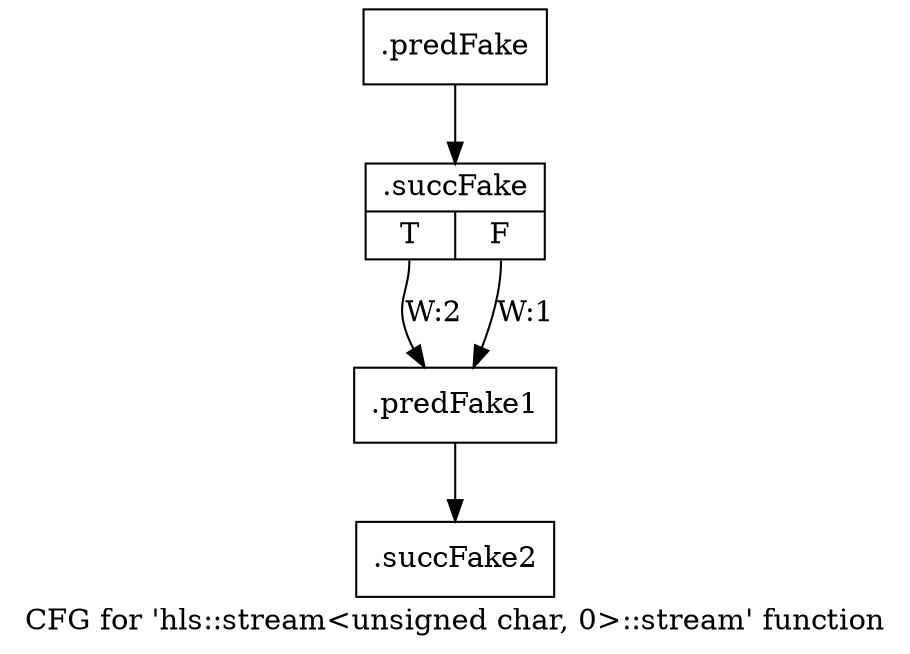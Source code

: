 digraph "CFG for 'hls::stream\<unsigned char, 0\>::stream' function" {
	label="CFG for 'hls::stream\<unsigned char, 0\>::stream' function";

	Node0x522d5a0 [shape=record,filename="",linenumber="",label="{.predFake}"];
	Node0x522d5a0 -> Node0x52d76c0[ callList="" memoryops="" filename="/home/akhilkushe/Xilinx/Vitis_HLS/2021.2/include/hls_stream_thread_unsafe.h" execusionnum="1"];
	Node0x52d76c0 [shape=record,filename="/home/akhilkushe/Xilinx/Vitis_HLS/2021.2/include/hls_stream_thread_unsafe.h",linenumber="285",label="{.succFake|{<s0>T|<s1>F}}"];
	Node0x52d76c0:s0 -> Node0x522eba0[label="W:2" callList="" memoryops="" filename="/home/akhilkushe/Xilinx/Vitis_HLS/2021.2/include/hls_stream_thread_unsafe.h" execusionnum="1"];
	Node0x52d76c0:s1 -> Node0x522eba0[label="W:1" callList="" memoryops="" filename="/home/akhilkushe/Xilinx/Vitis_HLS/2021.2/include/hls_stream_thread_unsafe.h" execusionnum="0"];
	Node0x522eba0 [shape=record,filename="/home/akhilkushe/Xilinx/Vitis_HLS/2021.2/include/hls_stream_thread_unsafe.h",linenumber="296",label="{.predFake1}"];
	Node0x522eba0 -> Node0x52d7860[ callList="" memoryops="" filename="/home/akhilkushe/Xilinx/Vitis_HLS/2021.2/include/hls_stream_thread_unsafe.h" execusionnum="1"];
	Node0x52d7860 [shape=record,filename="/home/akhilkushe/Xilinx/Vitis_HLS/2021.2/include/hls_stream_thread_unsafe.h",linenumber="298",label="{.succFake2}"];
}
